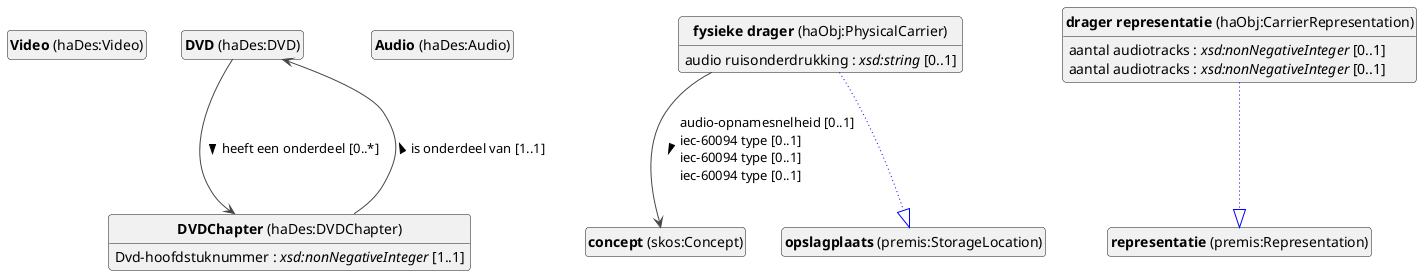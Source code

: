 @startuml
!theme vibrant
skinparam classFontSize 14
!define LIGHTORANGE
skinparam componentStyle uml2
skinparam wrapMessageWidth 1000
skinparam wrapWidth 1000
' skinparam ArrowColor #Maroon
' Remove shadows
skinparam shadowing false
'skinparam linetype polyline
skinparam ArrowMessageAlignment left
top to bottom direction


class "<b>Video</b> (haDes:Video)" as haDes_Video [[#haDes%3AVideo]]
class "<b>DVD</b> (haDes:DVD)" as haDes_DVD [[#haDes%3ADVD]]
class "<b>Audio</b> (haDes:Audio)" as haDes_Audio [[#haDes%3AAudio]]
class "<b>DVDChapter</b> (haDes:DVDChapter)" as haDes_DVDChapter [[#haDes%3ADVDChapter]]
class "<b>concept</b> (skos:Concept)" as skos_Concept [[../../terms/nl#skos%3AConcept]]
class "<b>drager representatie</b> (haObj:CarrierRepresentation)" as haObj_CarrierRepresentation [[#haObj%3ACarrierRepresentation]]
class "<b>representatie</b> (premis:Representation)" as premis_Representation [[#premis%3ARepresentation]]
class "<b>fysieke drager</b> (haObj:PhysicalCarrier)" as haObj_PhysicalCarrier [[#haObj%3APhysicalCarrier]]
class "<b>opslagplaats</b> (premis:StorageLocation)" as premis_StorageLocation [[#premis%3AStorageLocation]]




haDes_DVD --> haDes_DVDChapter :heeft een onderdeel [0..*]  > 




haDes_DVDChapter : Dvd-hoofdstuknummer : <i>xsd:nonNegativeInteger</i> [1..1]
haDes_DVDChapter --> haDes_DVD :is onderdeel van [1..1]  > 




haObj_CarrierRepresentation --|> premis_Representation #blue;line.dotted;text:blue

haObj_CarrierRepresentation : aantal audiotracks : <i>xsd:nonNegativeInteger</i> [0..1]
haObj_CarrierRepresentation : aantal audiotracks : <i>xsd:nonNegativeInteger</i> [0..1]


haObj_PhysicalCarrier --|> premis_StorageLocation #blue;line.dotted;text:blue

haObj_PhysicalCarrier : audio ruisonderdrukking : <i>xsd:string</i> [0..1]
haObj_PhysicalCarrier --> skos_Concept :audio-opnamesnelheid [0..1]  \liec-60094 type [0..1]  \liec-60094 type [0..1]  \liec-60094 type [0..1]  > 



hide circle
hide methods
hide empty members
@enduml


